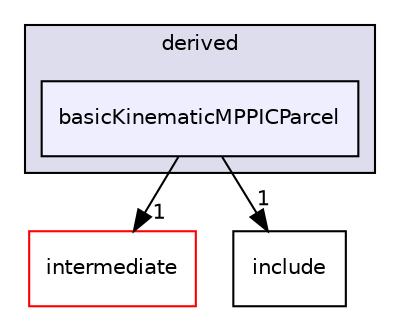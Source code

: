 digraph "src/lagrangian/turbulence/parcels/derived/basicKinematicMPPICParcel" {
  bgcolor=transparent;
  compound=true
  node [ fontsize="10", fontname="Helvetica"];
  edge [ labelfontsize="10", labelfontname="Helvetica"];
  subgraph clusterdir_2cf64de3012ec3719f94a92ff2c4c98e {
    graph [ bgcolor="#ddddee", pencolor="black", label="derived" fontname="Helvetica", fontsize="10", URL="dir_2cf64de3012ec3719f94a92ff2c4c98e.html"]
  dir_697a60bc69c2ac52e6869c0521caf018 [shape=box, label="basicKinematicMPPICParcel", style="filled", fillcolor="#eeeeff", pencolor="black", URL="dir_697a60bc69c2ac52e6869c0521caf018.html"];
  }
  dir_d3c32a493136c130c1f0d51f4f35c297 [shape=box label="intermediate" color="red" URL="dir_d3c32a493136c130c1f0d51f4f35c297.html"];
  dir_4c86786517f583c36f967b917cdc384c [shape=box label="include" URL="dir_4c86786517f583c36f967b917cdc384c.html"];
  dir_697a60bc69c2ac52e6869c0521caf018->dir_d3c32a493136c130c1f0d51f4f35c297 [headlabel="1", labeldistance=1.5 headhref="dir_001467_001389.html"];
  dir_697a60bc69c2ac52e6869c0521caf018->dir_4c86786517f583c36f967b917cdc384c [headlabel="1", labeldistance=1.5 headhref="dir_001467_001710.html"];
}
